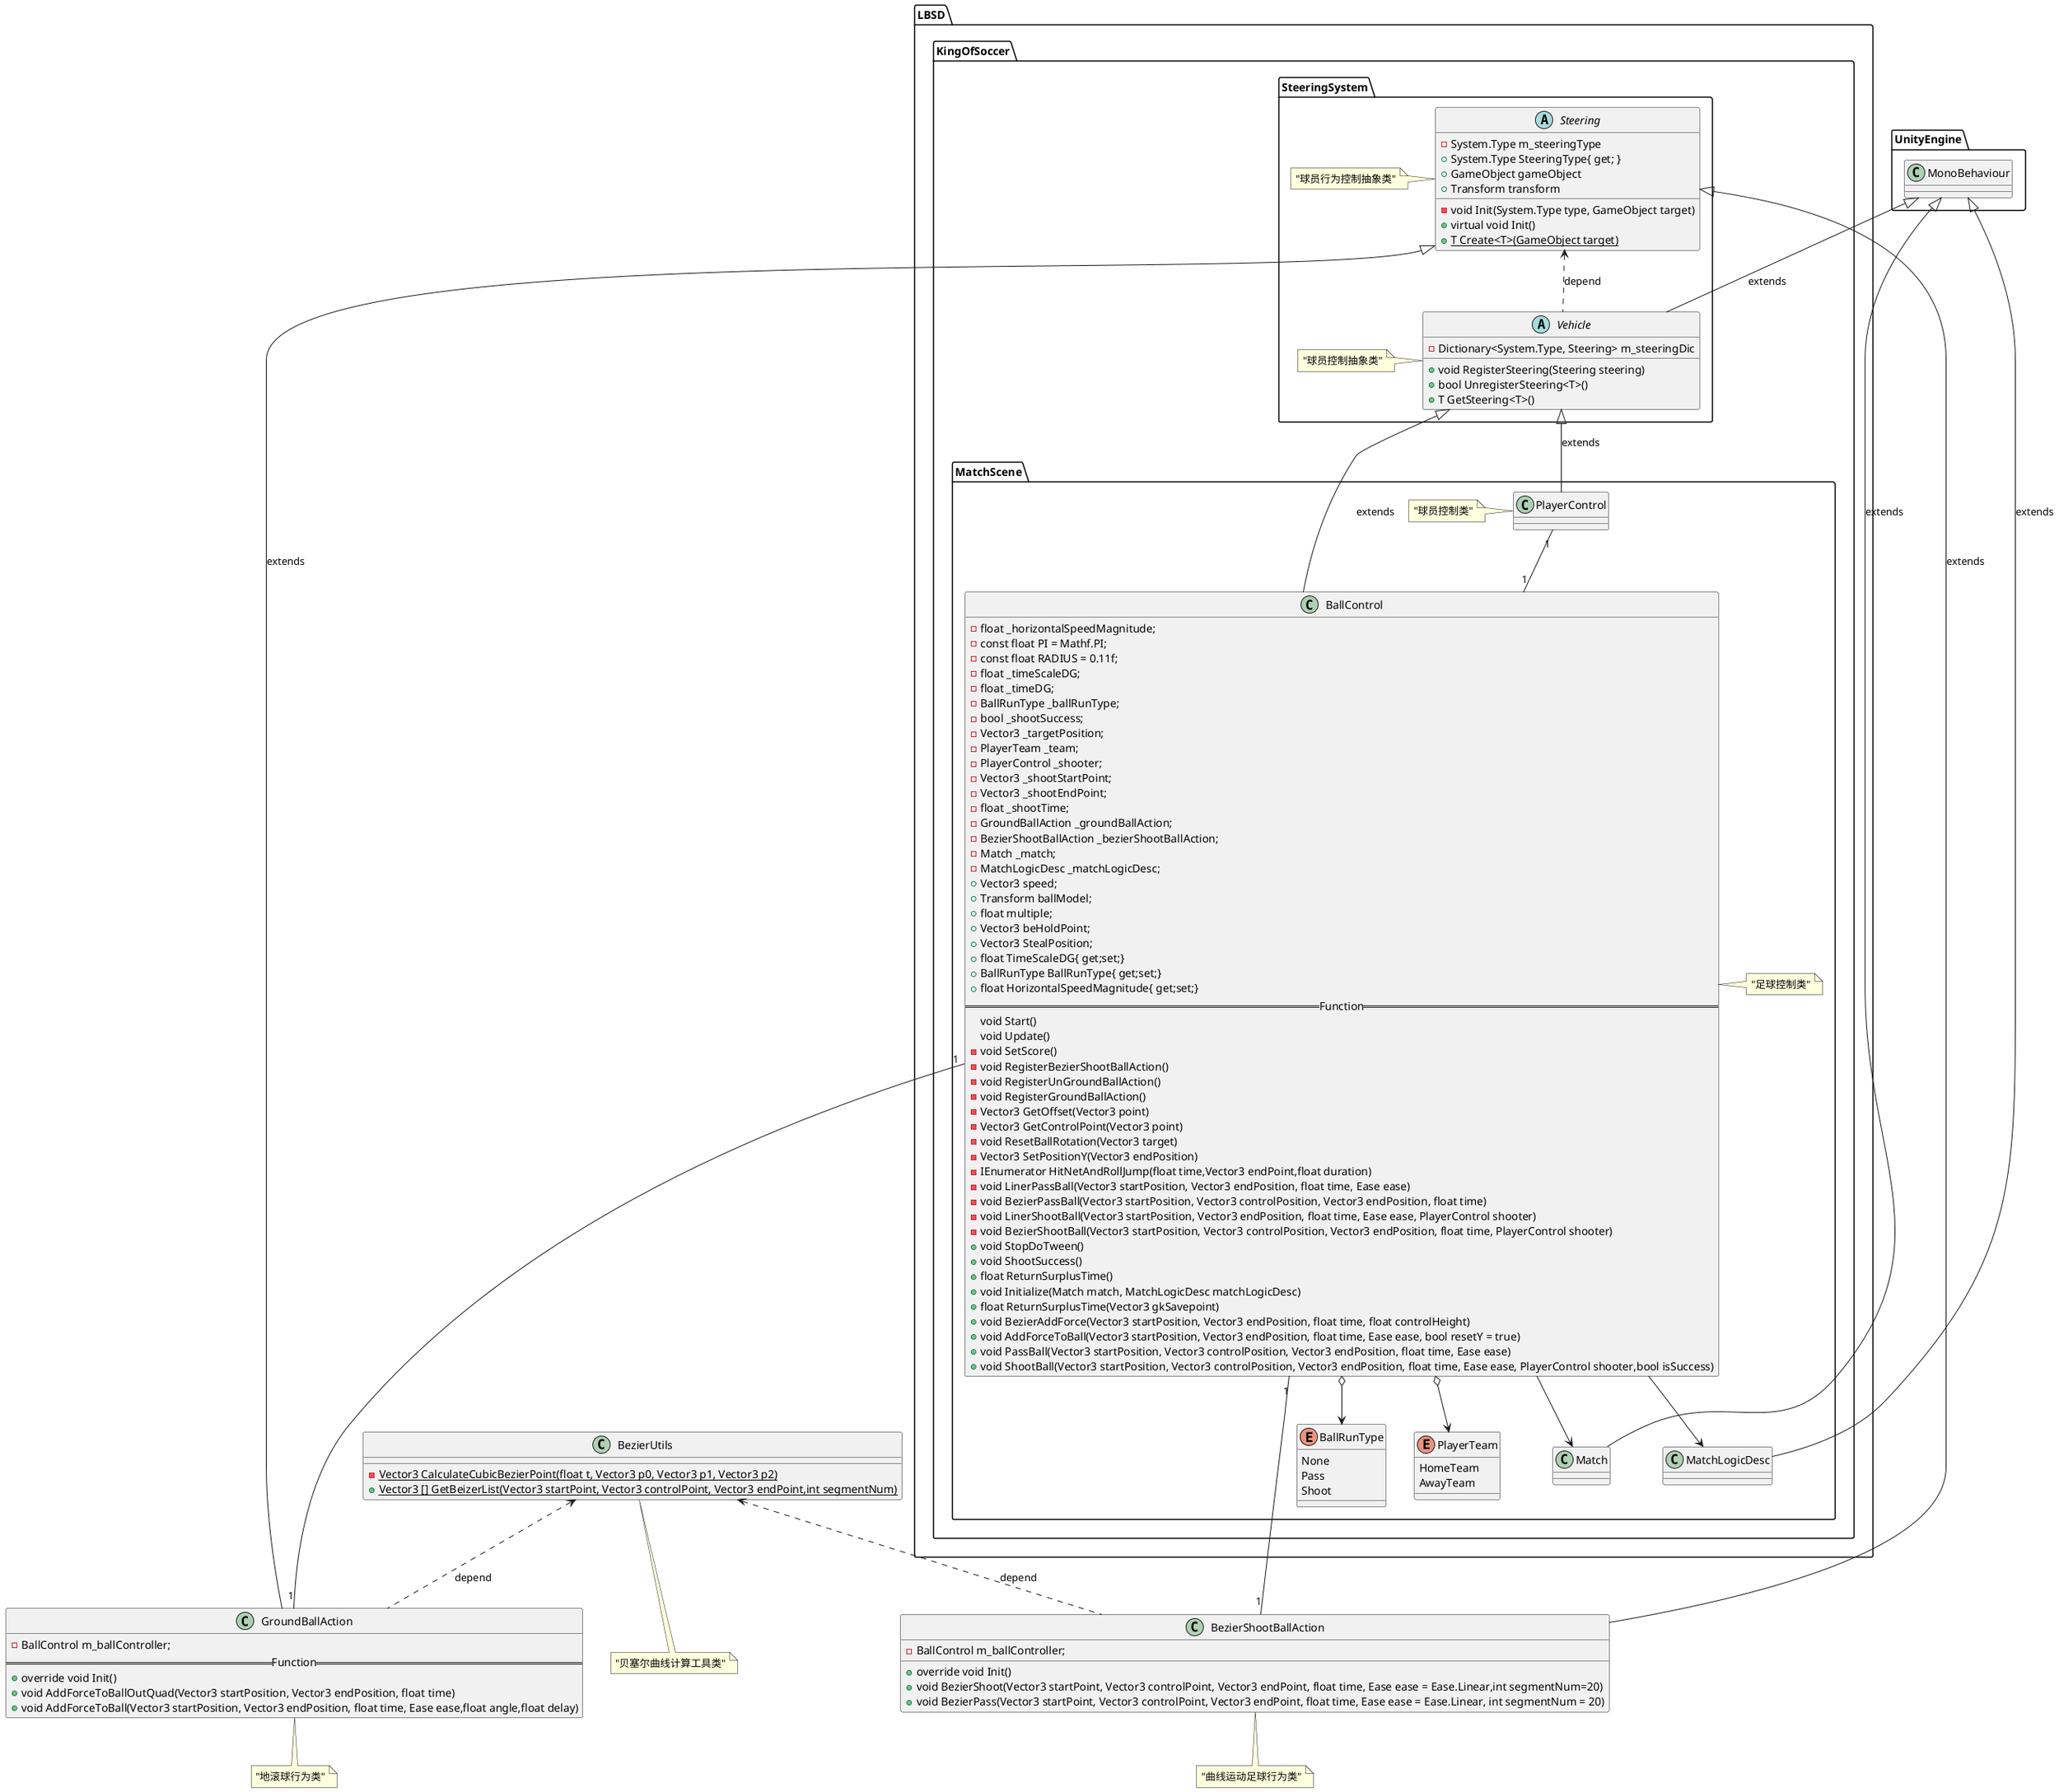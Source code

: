 @startuml

namespace LBSD.KingOfSoccer.SteeringSystem {
    abstract class Vehicle{
        - Dictionary<System.Type, Steering> m_steeringDic
        + void RegisterSteering(Steering steering)
        + bool UnregisterSteering<T>()
        + T GetSteering<T>()
    }
    abstract class Steering{
        - System.Type m_steeringType
        + System.Type SteeringType{ get; }
        + GameObject gameObject
        + Transform transform
        - void Init(System.Type type, GameObject target)
        + virtual void Init()
        + {static} T Create<T>(GameObject target)
    }
    Steering <.. Vehicle:"depend"
    note left of Steering:"球员行为控制抽象类"
    note left of Vehicle:"球员控制抽象类"
}

namespace UnityEngine {
    MonoBehaviour <|-- LBSD.KingOfSoccer.SteeringSystem.Vehicle:"extends"
}

namespace LBSD.KingOfSoccer.MatchScene{
    enum BallRunType{
        None
        Pass
        Shoot
    }
    enum PlayerTeam{
        HomeTeam
        AwayTeam
    }
    class BallControl{
        - float _horizontalSpeedMagnitude; 
        - const float PI = Mathf.PI; 
        - const float RADIUS = 0.11f;
        - float _timeScaleDG;
        - float _timeDG;
        - BallRunType _ballRunType;
        - bool _shootSuccess;
        - Vector3 _targetPosition;
        - PlayerTeam _team;
        - PlayerControl _shooter;
        - Vector3 _shootStartPoint;
        - Vector3 _shootEndPoint;
        - float _shootTime;
        - GroundBallAction _groundBallAction;
        - BezierShootBallAction _bezierShootBallAction;
        - Match _match;
        - MatchLogicDesc _matchLogicDesc;
        + Vector3 speed;
        + Transform ballModel;
        + float multiple; 
        + Vector3 beHoldPoint;
        + Vector3 StealPosition;
        + float TimeScaleDG{ get;set;}
        + BallRunType BallRunType{ get;set;}
        + float HorizontalSpeedMagnitude{ get;set;}
        ==Function==
         void Start()
         void Update()
        - void SetScore()
        - void RegisterBezierShootBallAction()
        - void RegisterUnGroundBallAction()
        - void RegisterGroundBallAction()      
        - Vector3 GetOffset(Vector3 point)
        - Vector3 GetControlPoint(Vector3 point)
        - void ResetBallRotation(Vector3 target)
        - Vector3 SetPositionY(Vector3 endPosition)                
        - IEnumerator HitNetAndRollJump(float time,Vector3 endPoint,float duration)  
        - void LinerPassBall(Vector3 startPosition, Vector3 endPosition, float time, Ease ease)
        - void BezierPassBall(Vector3 startPosition, Vector3 controlPosition, Vector3 endPosition, float time)        
        - void LinerShootBall(Vector3 startPosition, Vector3 endPosition, float time, Ease ease, PlayerControl shooter) 
        - void BezierShootBall(Vector3 startPosition, Vector3 controlPosition, Vector3 endPosition, float time, PlayerControl shooter) 
        + void StopDoTween()
        + void ShootSuccess()
        + float ReturnSurplusTime()
        + void Initialize(Match match, MatchLogicDesc matchLogicDesc)        
        + float ReturnSurplusTime(Vector3 gkSavepoint)
        + void BezierAddForce(Vector3 startPosition, Vector3 endPosition, float time, float controlHeight)
        + void AddForceToBall(Vector3 startPosition, Vector3 endPosition, float time, Ease ease, bool resetY = true)
        + void PassBall(Vector3 startPosition, Vector3 controlPosition, Vector3 endPosition, float time, Ease ease)
        + void ShootBall(Vector3 startPosition, Vector3 controlPosition, Vector3 endPosition, float time, Ease ease, PlayerControl shooter,bool isSuccess)    
    }

    class PlayerControl{

    }
    class Match{

    }
    class MatchLogicDesc{

    }
    note right of BallControl:"足球控制类"
    note left of PlayerControl:"球员控制类"
    LBSD.KingOfSoccer.SteeringSystem.Vehicle <|-- BallControl:"extends"
    LBSD.KingOfSoccer.SteeringSystem.Vehicle <|-- PlayerControl:"extends"
    UnityEngine.MonoBehaviour <|-- Match:"extends"
    UnityEngine.MonoBehaviour <|-- MatchLogicDesc:"extends"
    BallControl o--> BallRunType
    BallControl o--> PlayerTeam
    BallControl O--> Match
    BallControl O--> MatchLogicDesc
    PlayerControl "1"--"1" BallControl
}

class GroundBallAction{
    - BallControl m_ballController;
    ==Function==
    + override void Init()
    + void AddForceToBallOutQuad(Vector3 startPosition, Vector3 endPosition, float time)
    + void AddForceToBall(Vector3 startPosition, Vector3 endPosition, float time, Ease ease,float angle,float delay)
}
LBSD.KingOfSoccer.SteeringSystem.Steering <|-- GroundBallAction:"extends"
LBSD.KingOfSoccer.MatchScene.BallControl "1" --- "1" GroundBallAction
note bottom of GroundBallAction:"地滚球行为类"

class BezierShootBallAction{
    - BallControl m_ballController;
    + override void Init()
    + void BezierShoot(Vector3 startPoint, Vector3 controlPoint, Vector3 endPoint, float time, Ease ease = Ease.Linear,int segmentNum=20)
    + void BezierPass(Vector3 startPoint, Vector3 controlPoint, Vector3 endPoint, float time, Ease ease = Ease.Linear, int segmentNum = 20)
}
LBSD.KingOfSoccer.SteeringSystem.Steering <|-- BezierShootBallAction:"extends"
LBSD.KingOfSoccer.MatchScene.BallControl "1" --- "1" BezierShootBallAction
note bottom of BezierShootBallAction:"曲线运动足球行为类"

class BezierUtils{
    - {static}  Vector3 CalculateCubicBezierPoint(float t, Vector3 p0, Vector3 p1, Vector3 p2)
    + {static} Vector3 [] GetBeizerList(Vector3 startPoint, Vector3 controlPoint, Vector3 endPoint,int segmentNum)
}

BezierUtils <.. BezierShootBallAction:"depend"
BezierUtils <.. GroundBallAction:"depend"
note bottom of BezierUtils:"贝塞尔曲线计算工具类"
@enduml